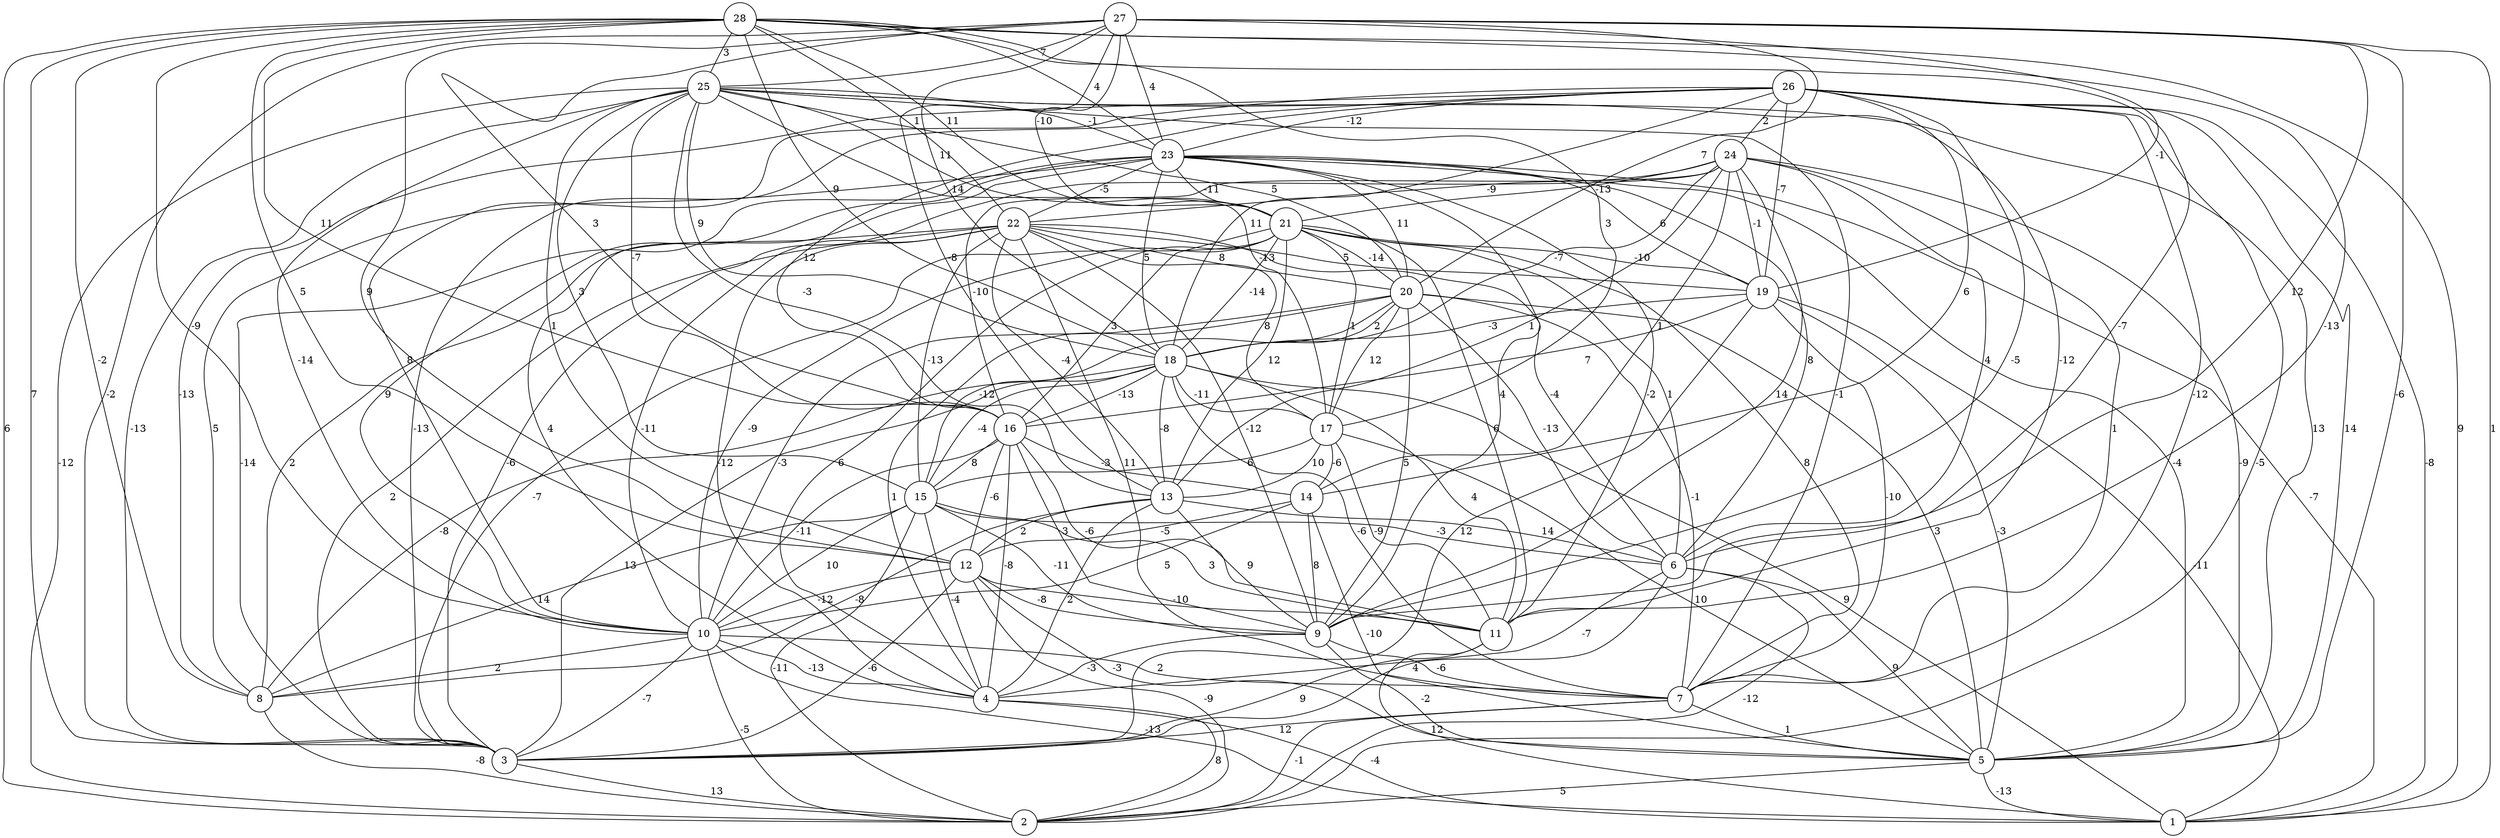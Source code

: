 graph { 
	 fontname="Helvetica,Arial,sans-serif" 
	 node [shape = circle]; 
	 28 -- 1 [label = "9"];
	 28 -- 2 [label = "6"];
	 28 -- 3 [label = "7"];
	 28 -- 8 [label = "-2"];
	 28 -- 9 [label = "-7"];
	 28 -- 10 [label = "-9"];
	 28 -- 11 [label = "-13"];
	 28 -- 12 [label = "5"];
	 28 -- 16 [label = "11"];
	 28 -- 17 [label = "3"];
	 28 -- 18 [label = "9"];
	 28 -- 21 [label = "11"];
	 28 -- 22 [label = "1"];
	 28 -- 23 [label = "4"];
	 28 -- 25 [label = "3"];
	 27 -- 1 [label = "1"];
	 27 -- 3 [label = "-2"];
	 27 -- 5 [label = "-6"];
	 27 -- 6 [label = "12"];
	 27 -- 12 [label = "9"];
	 27 -- 13 [label = "-8"];
	 27 -- 16 [label = "3"];
	 27 -- 18 [label = "14"];
	 27 -- 19 [label = "-1"];
	 27 -- 20 [label = "7"];
	 27 -- 21 [label = "-10"];
	 27 -- 23 [label = "4"];
	 27 -- 25 [label = "7"];
	 26 -- 1 [label = "-8"];
	 26 -- 2 [label = "-5"];
	 26 -- 3 [label = "-13"];
	 26 -- 5 [label = "14"];
	 26 -- 7 [label = "-12"];
	 26 -- 8 [label = "-13"];
	 26 -- 9 [label = "-5"];
	 26 -- 10 [label = "8"];
	 26 -- 14 [label = "6"];
	 26 -- 16 [label = "12"];
	 26 -- 18 [label = "11"];
	 26 -- 19 [label = "-7"];
	 26 -- 23 [label = "-12"];
	 26 -- 24 [label = "2"];
	 25 -- 2 [label = "-12"];
	 25 -- 3 [label = "-13"];
	 25 -- 5 [label = "13"];
	 25 -- 7 [label = "-1"];
	 25 -- 10 [label = "-14"];
	 25 -- 11 [label = "-12"];
	 25 -- 12 [label = "1"];
	 25 -- 13 [label = "-3"];
	 25 -- 15 [label = "3"];
	 25 -- 16 [label = "-7"];
	 25 -- 17 [label = "-13"];
	 25 -- 18 [label = "9"];
	 25 -- 20 [label = "5"];
	 25 -- 21 [label = "11"];
	 25 -- 23 [label = "-1"];
	 24 -- 3 [label = "-6"];
	 24 -- 5 [label = "-9"];
	 24 -- 6 [label = "4"];
	 24 -- 7 [label = "1"];
	 24 -- 9 [label = "14"];
	 24 -- 13 [label = "1"];
	 24 -- 14 [label = "1"];
	 24 -- 16 [label = "-10"];
	 24 -- 18 [label = "-7"];
	 24 -- 19 [label = "-1"];
	 24 -- 21 [label = "-13"];
	 24 -- 22 [label = "-9"];
	 23 -- 1 [label = "-7"];
	 23 -- 3 [label = "-14"];
	 23 -- 4 [label = "4"];
	 23 -- 5 [label = "-4"];
	 23 -- 6 [label = "8"];
	 23 -- 8 [label = "5"];
	 23 -- 9 [label = "4"];
	 23 -- 10 [label = "9"];
	 23 -- 11 [label = "-2"];
	 23 -- 18 [label = "5"];
	 23 -- 19 [label = "6"];
	 23 -- 20 [label = "11"];
	 23 -- 21 [label = "-11"];
	 23 -- 22 [label = "-5"];
	 22 -- 3 [label = "2"];
	 22 -- 4 [label = "-12"];
	 22 -- 6 [label = "-4"];
	 22 -- 7 [label = "11"];
	 22 -- 8 [label = "2"];
	 22 -- 9 [label = "-12"];
	 22 -- 10 [label = "-11"];
	 22 -- 13 [label = "-4"];
	 22 -- 15 [label = "-13"];
	 22 -- 17 [label = "8"];
	 22 -- 19 [label = "5"];
	 22 -- 20 [label = "8"];
	 21 -- 3 [label = "-7"];
	 21 -- 4 [label = "6"];
	 21 -- 6 [label = "1"];
	 21 -- 7 [label = "8"];
	 21 -- 10 [label = "-9"];
	 21 -- 11 [label = "6"];
	 21 -- 13 [label = "12"];
	 21 -- 16 [label = "3"];
	 21 -- 17 [label = "1"];
	 21 -- 18 [label = "-14"];
	 21 -- 19 [label = "-10"];
	 21 -- 20 [label = "-14"];
	 20 -- 4 [label = "1"];
	 20 -- 5 [label = "3"];
	 20 -- 6 [label = "-13"];
	 20 -- 7 [label = "-1"];
	 20 -- 9 [label = "5"];
	 20 -- 10 [label = "-3"];
	 20 -- 15 [label = "-12"];
	 20 -- 17 [label = "12"];
	 20 -- 18 [label = "2"];
	 19 -- 1 [label = "-11"];
	 19 -- 3 [label = "12"];
	 19 -- 5 [label = "-3"];
	 19 -- 7 [label = "-10"];
	 19 -- 16 [label = "7"];
	 19 -- 18 [label = "-3"];
	 18 -- 1 [label = "9"];
	 18 -- 3 [label = "13"];
	 18 -- 7 [label = "-6"];
	 18 -- 8 [label = "-8"];
	 18 -- 11 [label = "4"];
	 18 -- 13 [label = "-8"];
	 18 -- 15 [label = "-4"];
	 18 -- 16 [label = "-13"];
	 18 -- 17 [label = "-11"];
	 17 -- 5 [label = "10"];
	 17 -- 11 [label = "-9"];
	 17 -- 13 [label = "10"];
	 17 -- 14 [label = "-6"];
	 17 -- 15 [label = "6"];
	 16 -- 4 [label = "-8"];
	 16 -- 9 [label = "3"];
	 16 -- 10 [label = "-11"];
	 16 -- 11 [label = "-6"];
	 16 -- 12 [label = "-6"];
	 16 -- 14 [label = "-3"];
	 16 -- 15 [label = "8"];
	 15 -- 2 [label = "-11"];
	 15 -- 4 [label = "-4"];
	 15 -- 6 [label = "-3"];
	 15 -- 8 [label = "14"];
	 15 -- 9 [label = "-11"];
	 15 -- 10 [label = "10"];
	 15 -- 11 [label = "3"];
	 14 -- 5 [label = "-10"];
	 14 -- 9 [label = "8"];
	 14 -- 10 [label = "5"];
	 14 -- 12 [label = "-5"];
	 13 -- 4 [label = "2"];
	 13 -- 6 [label = "14"];
	 13 -- 8 [label = "-8"];
	 13 -- 9 [label = "9"];
	 13 -- 12 [label = "2"];
	 12 -- 2 [label = "-9"];
	 12 -- 3 [label = "-6"];
	 12 -- 5 [label = "-3"];
	 12 -- 9 [label = "-8"];
	 12 -- 10 [label = "-12"];
	 12 -- 11 [label = "-10"];
	 11 -- 1 [label = "12"];
	 11 -- 3 [label = "9"];
	 10 -- 1 [label = "-13"];
	 10 -- 2 [label = "-5"];
	 10 -- 3 [label = "-7"];
	 10 -- 4 [label = "-13"];
	 10 -- 7 [label = "2"];
	 10 -- 8 [label = "2"];
	 9 -- 4 [label = "-3"];
	 9 -- 5 [label = "-2"];
	 9 -- 7 [label = "-6"];
	 8 -- 2 [label = "-8"];
	 7 -- 2 [label = "-1"];
	 7 -- 3 [label = "12"];
	 7 -- 5 [label = "1"];
	 6 -- 2 [label = "-12"];
	 6 -- 3 [label = "4"];
	 6 -- 4 [label = "-7"];
	 6 -- 5 [label = "9"];
	 5 -- 1 [label = "-13"];
	 5 -- 2 [label = "5"];
	 4 -- 1 [label = "-4"];
	 4 -- 2 [label = "8"];
	 3 -- 2 [label = "13"];
	 1;
	 2;
	 3;
	 4;
	 5;
	 6;
	 7;
	 8;
	 9;
	 10;
	 11;
	 12;
	 13;
	 14;
	 15;
	 16;
	 17;
	 18;
	 19;
	 20;
	 21;
	 22;
	 23;
	 24;
	 25;
	 26;
	 27;
	 28;
}
